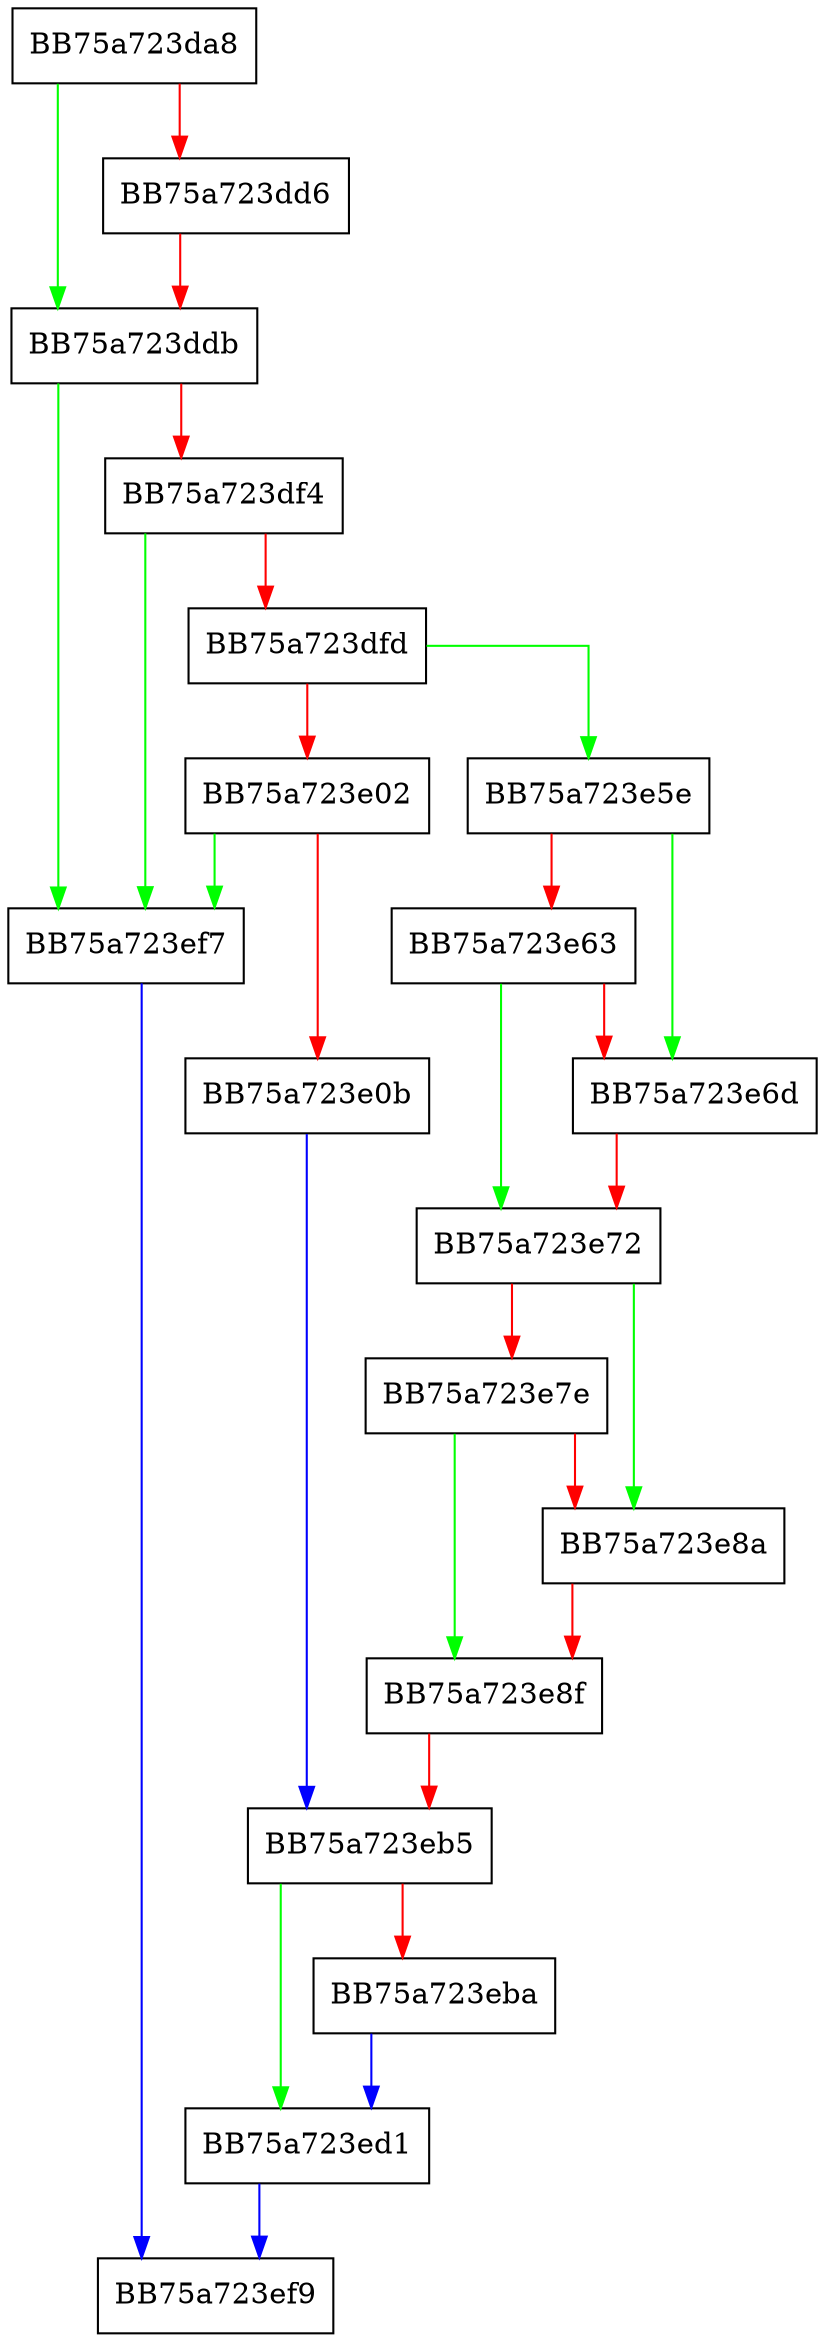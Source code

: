 digraph ALU_r_k_rdest {
  node [shape="box"];
  graph [splines=ortho];
  BB75a723da8 -> BB75a723ddb [color="green"];
  BB75a723da8 -> BB75a723dd6 [color="red"];
  BB75a723dd6 -> BB75a723ddb [color="red"];
  BB75a723ddb -> BB75a723ef7 [color="green"];
  BB75a723ddb -> BB75a723df4 [color="red"];
  BB75a723df4 -> BB75a723ef7 [color="green"];
  BB75a723df4 -> BB75a723dfd [color="red"];
  BB75a723dfd -> BB75a723e5e [color="green"];
  BB75a723dfd -> BB75a723e02 [color="red"];
  BB75a723e02 -> BB75a723ef7 [color="green"];
  BB75a723e02 -> BB75a723e0b [color="red"];
  BB75a723e0b -> BB75a723eb5 [color="blue"];
  BB75a723e5e -> BB75a723e6d [color="green"];
  BB75a723e5e -> BB75a723e63 [color="red"];
  BB75a723e63 -> BB75a723e72 [color="green"];
  BB75a723e63 -> BB75a723e6d [color="red"];
  BB75a723e6d -> BB75a723e72 [color="red"];
  BB75a723e72 -> BB75a723e8a [color="green"];
  BB75a723e72 -> BB75a723e7e [color="red"];
  BB75a723e7e -> BB75a723e8f [color="green"];
  BB75a723e7e -> BB75a723e8a [color="red"];
  BB75a723e8a -> BB75a723e8f [color="red"];
  BB75a723e8f -> BB75a723eb5 [color="red"];
  BB75a723eb5 -> BB75a723ed1 [color="green"];
  BB75a723eb5 -> BB75a723eba [color="red"];
  BB75a723eba -> BB75a723ed1 [color="blue"];
  BB75a723ed1 -> BB75a723ef9 [color="blue"];
  BB75a723ef7 -> BB75a723ef9 [color="blue"];
}